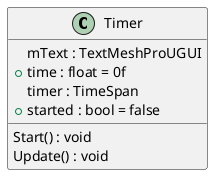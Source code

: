 @startuml
class Timer {
    mText : TextMeshProUGUI
    + time : float = 0f
    timer : TimeSpan
    + started : bool = false
    Start() : void
    Update() : void
}
@enduml

